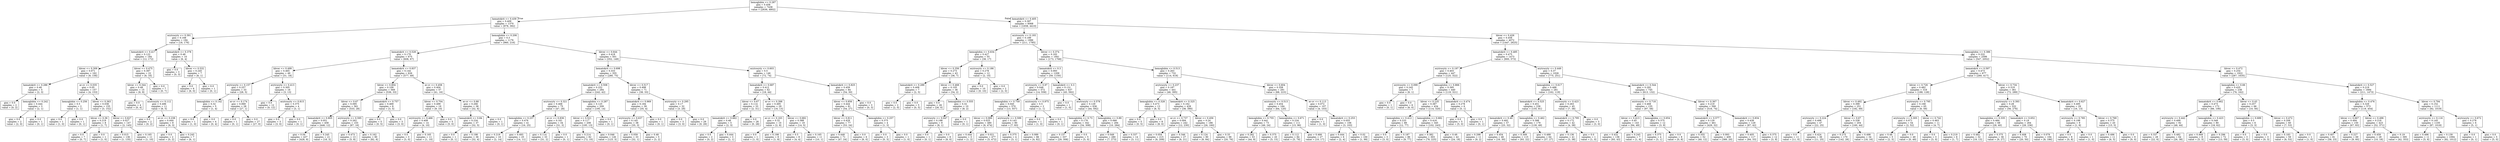 digraph Tree {
node [shape=box] ;
0 [label="hemoglobin <= 0.287\ngini = 0.458\nsamples = 7438\nvalue = [2636, 4802]"] ;
1 [label="hematokrit <= 0.439\ngini = 0.409\nsamples = 1370\nvalue = [978, 392]"] ;
0 -> 1 [labeldistance=2.5, labelangle=45, headlabel="True"] ;
2 [label="erytrocyty <= 0.391\ngini = 0.168\nsamples = 194\nvalue = [18, 176]"] ;
1 -> 2 ;
3 [label="hematokrit <= 0.417\ngini = 0.122\nsamples = 184\nvalue = [12, 172]"] ;
2 -> 3 ;
4 [label="hbver <= 0.309\ngini = 0.071\nsamples = 162\nvalue = [6, 156]"] ;
3 -> 4 ;
5 [label="hematokrit <= 0.286\ngini = 0.48\nsamples = 5\nvalue = [2, 3]"] ;
4 -> 5 ;
6 [label="gini = 0.0\nsamples = 2\nvalue = [0, 2]"] ;
5 -> 6 ;
7 [label="hemoglobin <= 0.242\ngini = 0.444\nsamples = 3\nvalue = [2, 1]"] ;
5 -> 7 ;
8 [label="gini = 0.0\nsamples = 2\nvalue = [2, 0]"] ;
7 -> 8 ;
9 [label="gini = 0.0\nsamples = 1\nvalue = [0, 1]"] ;
7 -> 9 ;
10 [label="er-cv <= 0.035\ngini = 0.05\nsamples = 157\nvalue = [4, 153]"] ;
4 -> 10 ;
11 [label="hemoglobin <= 0.256\ngini = 0.5\nsamples = 2\nvalue = [1, 1]"] ;
10 -> 11 ;
12 [label="gini = 0.0\nsamples = 1\nvalue = [1, 0]"] ;
11 -> 12 ;
13 [label="gini = 0.0\nsamples = 1\nvalue = [0, 1]"] ;
11 -> 13 ;
14 [label="hbver <= 0.363\ngini = 0.038\nsamples = 155\nvalue = [3, 152]"] ;
10 -> 14 ;
15 [label="hbver <= 0.36\ngini = 0.219\nsamples = 8\nvalue = [1, 7]"] ;
14 -> 15 ;
16 [label="gini = 0.0\nsamples = 7\nvalue = [0, 7]"] ;
15 -> 16 ;
17 [label="gini = 0.0\nsamples = 1\nvalue = [1, 0]"] ;
15 -> 17 ;
18 [label="hbver <= 0.627\ngini = 0.027\nsamples = 147\nvalue = [2, 145]"] ;
14 -> 18 ;
19 [label="gini = 0.015\nsamples = 136\nvalue = [1, 135]"] ;
18 -> 19 ;
20 [label="gini = 0.165\nsamples = 11\nvalue = [1, 10]"] ;
18 -> 20 ;
21 [label="hbver <= 0.475\ngini = 0.397\nsamples = 22\nvalue = [6, 16]"] ;
3 -> 21 ;
22 [label="hbver <= 0.344\ngini = 0.48\nsamples = 15\nvalue = [6, 9]"] ;
21 -> 22 ;
23 [label="gini = 0.0\nsamples = 4\nvalue = [0, 4]"] ;
22 -> 23 ;
24 [label="erytrocyty <= 0.112\ngini = 0.496\nsamples = 11\nvalue = [6, 5]"] ;
22 -> 24 ;
25 [label="gini = 0.0\nsamples = 2\nvalue = [0, 2]"] ;
24 -> 25 ;
26 [label="er-cv <= 0.238\ngini = 0.444\nsamples = 9\nvalue = [6, 3]"] ;
24 -> 26 ;
27 [label="gini = 0.0\nsamples = 2\nvalue = [0, 2]"] ;
26 -> 27 ;
28 [label="gini = 0.245\nsamples = 7\nvalue = [6, 1]"] ;
26 -> 28 ;
29 [label="gini = 0.0\nsamples = 7\nvalue = [0, 7]"] ;
21 -> 29 ;
30 [label="hematokrit <= 0.378\ngini = 0.48\nsamples = 10\nvalue = [6, 4]"] ;
2 -> 30 ;
31 [label="gini = 0.0\nsamples = 3\nvalue = [0, 3]"] ;
30 -> 31 ;
32 [label="hbver <= 0.532\ngini = 0.245\nsamples = 7\nvalue = [6, 1]"] ;
30 -> 32 ;
33 [label="gini = 0.0\nsamples = 6\nvalue = [6, 0]"] ;
32 -> 33 ;
34 [label="gini = 0.0\nsamples = 1\nvalue = [0, 1]"] ;
32 -> 34 ;
35 [label="hemoglobin <= 0.206\ngini = 0.3\nsamples = 1176\nvalue = [960, 216]"] ;
1 -> 35 ;
36 [label="hematokrit <= 0.528\ngini = 0.179\nsamples = 675\nvalue = [608, 67]"] ;
35 -> 36 ;
37 [label="hbver <= 0.499\ngini = 0.465\nsamples = 49\nvalue = [31, 18]"] ;
36 -> 37 ;
38 [label="erytrocyty <= 0.157\ngini = 0.257\nsamples = 33\nvalue = [28, 5]"] ;
37 -> 38 ;
39 [label="hemoglobin <= 0.142\ngini = 0.32\nsamples = 5\nvalue = [1, 4]"] ;
38 -> 39 ;
40 [label="gini = 0.0\nsamples = 1\nvalue = [1, 0]"] ;
39 -> 40 ;
41 [label="gini = 0.0\nsamples = 4\nvalue = [0, 4]"] ;
39 -> 41 ;
42 [label="er-cv <= 0.174\ngini = 0.069\nsamples = 28\nvalue = [27, 1]"] ;
38 -> 42 ;
43 [label="gini = 0.0\nsamples = 1\nvalue = [0, 1]"] ;
42 -> 43 ;
44 [label="gini = 0.0\nsamples = 27\nvalue = [27, 0]"] ;
42 -> 44 ;
45 [label="erytrocyty <= 0.413\ngini = 0.305\nsamples = 16\nvalue = [3, 13]"] ;
37 -> 45 ;
46 [label="gini = 0.0\nsamples = 12\nvalue = [0, 12]"] ;
45 -> 46 ;
47 [label="erytrocyty <= 0.815\ngini = 0.375\nsamples = 4\nvalue = [3, 1]"] ;
45 -> 47 ;
48 [label="gini = 0.0\nsamples = 3\nvalue = [3, 0]"] ;
47 -> 48 ;
49 [label="gini = 0.0\nsamples = 1\nvalue = [0, 1]"] ;
47 -> 49 ;
50 [label="hematokrit <= 0.837\ngini = 0.144\nsamples = 626\nvalue = [577, 49]"] ;
36 -> 50 ;
51 [label="hbver <= 0.804\ngini = 0.109\nsamples = 569\nvalue = [536, 33]"] ;
50 -> 51 ;
52 [label="hbver <= 0.67\ngini = 0.095\nsamples = 561\nvalue = [533, 28]"] ;
51 -> 52 ;
53 [label="hematokrit <= 0.805\ngini = 0.051\nsamples = 458\nvalue = [446, 12]"] ;
52 -> 53 ;
54 [label="gini = 0.04\nsamples = 437\nvalue = [428, 9]"] ;
53 -> 54 ;
55 [label="gini = 0.245\nsamples = 21\nvalue = [18, 3]"] ;
53 -> 55 ;
56 [label="erytrocyty <= 0.595\ngini = 0.262\nsamples = 103\nvalue = [87, 16]"] ;
52 -> 56 ;
57 [label="gini = 0.473\nsamples = 13\nvalue = [5, 8]"] ;
56 -> 57 ;
58 [label="gini = 0.162\nsamples = 90\nvalue = [82, 8]"] ;
56 -> 58 ;
59 [label="hematokrit <= 0.757\ngini = 0.469\nsamples = 8\nvalue = [3, 5]"] ;
51 -> 59 ;
60 [label="gini = 0.0\nsamples = 5\nvalue = [0, 5]"] ;
59 -> 60 ;
61 [label="gini = 0.0\nsamples = 3\nvalue = [3, 0]"] ;
59 -> 61 ;
62 [label="er-cv <= 0.458\ngini = 0.404\nsamples = 57\nvalue = [41, 16]"] ;
50 -> 62 ;
63 [label="hbver <= 0.704\ngini = 0.499\nsamples = 19\nvalue = [9, 10]"] ;
62 -> 63 ;
64 [label="erytrocyty <= 0.466\ngini = 0.408\nsamples = 14\nvalue = [4, 10]"] ;
63 -> 64 ;
65 [label="gini = 0.0\nsamples = 3\nvalue = [3, 0]"] ;
64 -> 65 ;
66 [label="gini = 0.165\nsamples = 11\nvalue = [1, 10]"] ;
64 -> 66 ;
67 [label="gini = 0.0\nsamples = 5\nvalue = [5, 0]"] ;
63 -> 67 ;
68 [label="er-cv <= 0.88\ngini = 0.266\nsamples = 38\nvalue = [32, 6]"] ;
62 -> 68 ;
69 [label="hematokrit <= 0.84\ngini = 0.234\nsamples = 37\nvalue = [32, 5]"] ;
68 -> 69 ;
70 [label="gini = 0.0\nsamples = 1\nvalue = [0, 1]"] ;
69 -> 70 ;
71 [label="gini = 0.198\nsamples = 36\nvalue = [32, 4]"] ;
69 -> 71 ;
72 [label="gini = 0.0\nsamples = 1\nvalue = [0, 1]"] ;
68 -> 72 ;
73 [label="hbver <= 0.644\ngini = 0.418\nsamples = 501\nvalue = [352, 149]"] ;
35 -> 73 ;
74 [label="hematokrit <= 0.698\ngini = 0.333\nsamples = 355\nvalue = [280, 75]"] ;
73 -> 74 ;
75 [label="hematokrit <= 0.508\ngini = 0.252\nsamples = 284\nvalue = [242, 42]"] ;
74 -> 75 ;
76 [label="erytrocyty <= 0.321\ngini = 0.468\nsamples = 75\nvalue = [47, 28]"] ;
75 -> 76 ;
77 [label="hemoglobin <= 0.237\ngini = 0.476\nsamples = 41\nvalue = [16, 25]"] ;
76 -> 77 ;
78 [label="gini = 0.219\nsamples = 16\nvalue = [2, 14]"] ;
77 -> 78 ;
79 [label="gini = 0.493\nsamples = 25\nvalue = [14, 11]"] ;
77 -> 79 ;
80 [label="er-cv <= 0.836\ngini = 0.161\nsamples = 34\nvalue = [31, 3]"] ;
76 -> 80 ;
81 [label="gini = 0.114\nsamples = 33\nvalue = [31, 2]"] ;
80 -> 81 ;
82 [label="gini = 0.0\nsamples = 1\nvalue = [0, 1]"] ;
80 -> 82 ;
83 [label="hemoglobin <= 0.287\ngini = 0.125\nsamples = 209\nvalue = [195, 14]"] ;
75 -> 83 ;
84 [label="hbver <= 0.521\ngini = 0.117\nsamples = 208\nvalue = [195, 13]"] ;
83 -> 84 ;
85 [label="gini = 0.214\nsamples = 82\nvalue = [72, 10]"] ;
84 -> 85 ;
86 [label="gini = 0.046\nsamples = 126\nvalue = [123, 3]"] ;
84 -> 86 ;
87 [label="gini = 0.0\nsamples = 1\nvalue = [0, 1]"] ;
83 -> 87 ;
88 [label="hbver <= 0.517\ngini = 0.498\nsamples = 71\nvalue = [38, 33]"] ;
74 -> 88 ;
89 [label="hematokrit <= 0.969\ngini = 0.184\nsamples = 39\nvalue = [35, 4]"] ;
88 -> 89 ;
90 [label="erytrocyty <= 0.637\ngini = 0.145\nsamples = 38\nvalue = [35, 3]"] ;
89 -> 90 ;
91 [label="gini = 0.059\nsamples = 33\nvalue = [32, 1]"] ;
90 -> 91 ;
92 [label="gini = 0.48\nsamples = 5\nvalue = [3, 2]"] ;
90 -> 92 ;
93 [label="gini = 0.0\nsamples = 1\nvalue = [0, 1]"] ;
89 -> 93 ;
94 [label="erytrocyty <= 0.295\ngini = 0.17\nsamples = 32\nvalue = [3, 29]"] ;
88 -> 94 ;
95 [label="gini = 0.0\nsamples = 3\nvalue = [3, 0]"] ;
94 -> 95 ;
96 [label="gini = 0.0\nsamples = 29\nvalue = [0, 29]"] ;
94 -> 96 ;
97 [label="erytrocyty <= 0.603\ngini = 0.5\nsamples = 146\nvalue = [72, 74]"] ;
73 -> 97 ;
98 [label="hematokrit <= 0.687\ngini = 0.412\nsamples = 62\nvalue = [18, 44]"] ;
97 -> 98 ;
99 [label="hbver <= 0.67\ngini = 0.114\nsamples = 33\nvalue = [2, 31]"] ;
98 -> 99 ;
100 [label="hematokrit <= 0.662\ngini = 0.48\nsamples = 5\nvalue = [2, 3]"] ;
99 -> 100 ;
101 [label="gini = 0.0\nsamples = 2\nvalue = [0, 2]"] ;
100 -> 101 ;
102 [label="gini = 0.444\nsamples = 3\nvalue = [2, 1]"] ;
100 -> 102 ;
103 [label="gini = 0.0\nsamples = 28\nvalue = [0, 28]"] ;
99 -> 103 ;
104 [label="er-cv <= 0.398\ngini = 0.495\nsamples = 29\nvalue = [16, 13]"] ;
98 -> 104 ;
105 [label="er-cv <= 0.163\ngini = 0.32\nsamples = 10\nvalue = [2, 8]"] ;
104 -> 105 ;
106 [label="gini = 0.0\nsamples = 1\nvalue = [1, 0]"] ;
105 -> 106 ;
107 [label="gini = 0.198\nsamples = 9\nvalue = [1, 8]"] ;
105 -> 107 ;
108 [label="hbver <= 0.682\ngini = 0.388\nsamples = 19\nvalue = [14, 5]"] ;
104 -> 108 ;
109 [label="gini = 0.5\nsamples = 8\nvalue = [4, 4]"] ;
108 -> 109 ;
110 [label="gini = 0.165\nsamples = 11\nvalue = [10, 1]"] ;
108 -> 110 ;
111 [label="hematokrit <= 0.825\ngini = 0.459\nsamples = 84\nvalue = [54, 30]"] ;
97 -> 111 ;
112 [label="hbver <= 0.856\ngini = 0.444\nsamples = 81\nvalue = [54, 27]"] ;
111 -> 112 ;
113 [label="hbver <= 0.811\ngini = 0.429\nsamples = 77\nvalue = [53, 24]"] ;
112 -> 113 ;
114 [label="gini = 0.448\nsamples = 71\nvalue = [47, 24]"] ;
113 -> 114 ;
115 [label="gini = 0.0\nsamples = 6\nvalue = [6, 0]"] ;
113 -> 115 ;
116 [label="hemoglobin <= 0.257\ngini = 0.375\nsamples = 4\nvalue = [1, 3]"] ;
112 -> 116 ;
117 [label="gini = 0.0\nsamples = 3\nvalue = [0, 3]"] ;
116 -> 117 ;
118 [label="gini = 0.0\nsamples = 1\nvalue = [1, 0]"] ;
116 -> 118 ;
119 [label="gini = 0.0\nsamples = 3\nvalue = [0, 3]"] ;
111 -> 119 ;
120 [label="hematokrit <= 0.405\ngini = 0.397\nsamples = 6068\nvalue = [1658, 4410]"] ;
0 -> 120 [labeldistance=2.5, labelangle=-45, headlabel="False"] ;
121 [label="erytrocyty <= 0.193\ngini = 0.189\nsamples = 1996\nvalue = [211, 1785]"] ;
120 -> 121 ;
122 [label="hemoglobin <= 0.634\ngini = 0.427\nsamples = 55\nvalue = [38, 17]"] ;
121 -> 122 ;
123 [label="hbver <= 0.356\ngini = 0.273\nsamples = 43\nvalue = [36, 7]"] ;
122 -> 123 ;
124 [label="hematokrit <= 0.289\ngini = 0.408\nsamples = 7\nvalue = [2, 5]"] ;
123 -> 124 ;
125 [label="gini = 0.0\nsamples = 2\nvalue = [2, 0]"] ;
124 -> 125 ;
126 [label="gini = 0.0\nsamples = 5\nvalue = [0, 5]"] ;
124 -> 126 ;
127 [label="hbver <= 0.468\ngini = 0.105\nsamples = 36\nvalue = [34, 2]"] ;
123 -> 127 ;
128 [label="gini = 0.0\nsamples = 26\nvalue = [26, 0]"] ;
127 -> 128 ;
129 [label="hemoglobin <= 0.555\ngini = 0.32\nsamples = 10\nvalue = [8, 2]"] ;
127 -> 129 ;
130 [label="erytrocyty <= 0.047\ngini = 0.198\nsamples = 9\nvalue = [8, 1]"] ;
129 -> 130 ;
131 [label="gini = 0.0\nsamples = 1\nvalue = [0, 1]"] ;
130 -> 131 ;
132 [label="gini = 0.0\nsamples = 8\nvalue = [8, 0]"] ;
130 -> 132 ;
133 [label="gini = 0.0\nsamples = 1\nvalue = [0, 1]"] ;
129 -> 133 ;
134 [label="erytrocyty <= 0.186\ngini = 0.278\nsamples = 12\nvalue = [2, 10]"] ;
122 -> 134 ;
135 [label="gini = 0.0\nsamples = 10\nvalue = [0, 10]"] ;
134 -> 135 ;
136 [label="gini = 0.0\nsamples = 2\nvalue = [2, 0]"] ;
134 -> 136 ;
137 [label="hbver <= 0.374\ngini = 0.162\nsamples = 1941\nvalue = [173, 1768]"] ;
121 -> 137 ;
138 [label="hematokrit <= 0.3\ngini = 0.093\nsamples = 1209\nvalue = [59, 1150]"] ;
137 -> 138 ;
139 [label="erytrocyty <= 0.97\ngini = 0.048\nsamples = 572\nvalue = [14, 558]"] ;
138 -> 139 ;
140 [label="hemoglobin <= 0.759\ngini = 0.045\nsamples = 570\nvalue = [13, 557]"] ;
139 -> 140 ;
141 [label="hbver <= 0.089\ngini = 0.025\nsamples = 480\nvalue = [6, 474]"] ;
140 -> 141 ;
142 [label="gini = 0.444\nsamples = 3\nvalue = [1, 2]"] ;
141 -> 142 ;
143 [label="gini = 0.021\nsamples = 477\nvalue = [5, 472]"] ;
141 -> 143 ;
144 [label="erytrocyty <= 0.599\ngini = 0.143\nsamples = 90\nvalue = [7, 83]"] ;
140 -> 144 ;
145 [label="gini = 0.375\nsamples = 4\nvalue = [3, 1]"] ;
144 -> 145 ;
146 [label="gini = 0.089\nsamples = 86\nvalue = [4, 82]"] ;
144 -> 146 ;
147 [label="erytrocyty <= 0.975\ngini = 0.5\nsamples = 2\nvalue = [1, 1]"] ;
139 -> 147 ;
148 [label="gini = 0.0\nsamples = 1\nvalue = [1, 0]"] ;
147 -> 148 ;
149 [label="gini = 0.0\nsamples = 1\nvalue = [0, 1]"] ;
147 -> 149 ;
150 [label="hematokrit <= 0.3\ngini = 0.131\nsamples = 637\nvalue = [45, 592]"] ;
138 -> 150 ;
151 [label="gini = 0.0\nsamples = 1\nvalue = [1, 0]"] ;
150 -> 151 ;
152 [label="erytrocyty <= 0.578\ngini = 0.129\nsamples = 636\nvalue = [44, 592]"] ;
150 -> 152 ;
153 [label="hemoglobin <= 0.73\ngini = 0.179\nsamples = 342\nvalue = [34, 308]"] ;
152 -> 153 ;
154 [label="gini = 0.157\nsamples = 337\nvalue = [29, 308]"] ;
153 -> 154 ;
155 [label="gini = 0.0\nsamples = 5\nvalue = [5, 0]"] ;
153 -> 155 ;
156 [label="hemoglobin <= 0.89\ngini = 0.066\nsamples = 294\nvalue = [10, 284]"] ;
152 -> 156 ;
157 [label="gini = 0.049\nsamples = 280\nvalue = [7, 273]"] ;
156 -> 157 ;
158 [label="gini = 0.337\nsamples = 14\nvalue = [3, 11]"] ;
156 -> 158 ;
159 [label="hemoglobin <= 0.513\ngini = 0.263\nsamples = 732\nvalue = [114, 618]"] ;
137 -> 159 ;
160 [label="erytrocyty <= 0.237\ngini = 0.187\nsamples = 441\nvalue = [46, 395]"] ;
159 -> 160 ;
161 [label="hemoglobin <= 0.328\ngini = 0.473\nsamples = 13\nvalue = [8, 5]"] ;
160 -> 161 ;
162 [label="gini = 0.0\nsamples = 5\nvalue = [0, 5]"] ;
161 -> 162 ;
163 [label="gini = 0.0\nsamples = 8\nvalue = [8, 0]"] ;
161 -> 163 ;
164 [label="hematokrit <= 0.325\ngini = 0.162\nsamples = 428\nvalue = [38, 390]"] ;
160 -> 164 ;
165 [label="er-cv <= 0.737\ngini = 0.094\nsamples = 242\nvalue = [12, 230]"] ;
164 -> 165 ;
166 [label="gini = 0.054\nsamples = 215\nvalue = [6, 209]"] ;
165 -> 166 ;
167 [label="gini = 0.346\nsamples = 27\nvalue = [6, 21]"] ;
165 -> 167 ;
168 [label="hbver <= 0.456\ngini = 0.24\nsamples = 186\nvalue = [26, 160]"] ;
164 -> 168 ;
169 [label="gini = 0.124\nsamples = 90\nvalue = [6, 84]"] ;
168 -> 169 ;
170 [label="gini = 0.33\nsamples = 96\nvalue = [20, 76]"] ;
168 -> 170 ;
171 [label="hbver <= 0.604\ngini = 0.358\nsamples = 291\nvalue = [68, 223]"] ;
159 -> 171 ;
172 [label="erytrocyty <= 0.513\ngini = 0.454\nsamples = 184\nvalue = [64, 120]"] ;
171 -> 172 ;
173 [label="hemoglobin <= 0.755\ngini = 0.441\nsamples = 73\nvalue = [49, 24]"] ;
172 -> 173 ;
174 [label="gini = 0.282\nsamples = 53\nvalue = [44, 9]"] ;
173 -> 174 ;
175 [label="gini = 0.375\nsamples = 20\nvalue = [5, 15]"] ;
173 -> 175 ;
176 [label="hemoglobin <= 0.671\ngini = 0.234\nsamples = 111\nvalue = [15, 96]"] ;
172 -> 176 ;
177 [label="gini = 0.112\nsamples = 84\nvalue = [5, 79]"] ;
176 -> 177 ;
178 [label="gini = 0.466\nsamples = 27\nvalue = [10, 17]"] ;
176 -> 178 ;
179 [label="er-cv <= 0.113\ngini = 0.072\nsamples = 107\nvalue = [4, 103]"] ;
171 -> 179 ;
180 [label="gini = 0.0\nsamples = 1\nvalue = [1, 0]"] ;
179 -> 180 ;
181 [label="hematokrit <= 0.253\ngini = 0.055\nsamples = 106\nvalue = [3, 103]"] ;
179 -> 181 ;
182 [label="gini = 0.444\nsamples = 6\nvalue = [2, 4]"] ;
181 -> 182 ;
183 [label="gini = 0.02\nsamples = 100\nvalue = [1, 99]"] ;
181 -> 183 ;
184 [label="hbver <= 0.426\ngini = 0.458\nsamples = 4072\nvalue = [1447, 2625]"] ;
120 -> 184 ;
185 [label="hematokrit <= 0.485\ngini = 0.475\nsamples = 1473\nvalue = [900, 573]"] ;
184 -> 185 ;
186 [label="erytrocyty <= 0.197\ngini = 0.403\nsamples = 447\nvalue = [125, 322]"] ;
185 -> 186 ;
187 [label="erytrocyty <= 0.099\ngini = 0.245\nsamples = 7\nvalue = [6, 1]"] ;
186 -> 187 ;
188 [label="gini = 0.0\nsamples = 1\nvalue = [0, 1]"] ;
187 -> 188 ;
189 [label="gini = 0.0\nsamples = 6\nvalue = [6, 0]"] ;
187 -> 189 ;
190 [label="hemoglobin <= 0.866\ngini = 0.395\nsamples = 440\nvalue = [119, 321]"] ;
186 -> 190 ;
191 [label="hbver <= 0.235\ngini = 0.387\nsamples = 434\nvalue = [114, 320]"] ;
190 -> 191 ;
192 [label="hemoglobin <= 0.412\ngini = 0.233\nsamples = 89\nvalue = [12, 77]"] ;
191 -> 192 ;
193 [label="gini = 0.0\nsamples = 3\nvalue = [3, 0]"] ;
192 -> 193 ;
194 [label="gini = 0.187\nsamples = 86\nvalue = [9, 77]"] ;
192 -> 194 ;
195 [label="hemoglobin <= 0.682\ngini = 0.416\nsamples = 345\nvalue = [102, 243]"] ;
191 -> 195 ;
196 [label="gini = 0.382\nsamples = 303\nvalue = [78, 225]"] ;
195 -> 196 ;
197 [label="gini = 0.49\nsamples = 42\nvalue = [24, 18]"] ;
195 -> 197 ;
198 [label="hematokrit <= 0.474\ngini = 0.278\nsamples = 6\nvalue = [5, 1]"] ;
190 -> 198 ;
199 [label="gini = 0.0\nsamples = 5\nvalue = [5, 0]"] ;
198 -> 199 ;
200 [label="gini = 0.0\nsamples = 1\nvalue = [0, 1]"] ;
198 -> 200 ;
201 [label="erytrocyty <= 0.449\ngini = 0.37\nsamples = 1026\nvalue = [775, 251]"] ;
185 -> 201 ;
202 [label="hemoglobin <= 0.617\ngini = 0.488\nsamples = 281\nvalue = [162, 119]"] ;
201 -> 202 ;
203 [label="hematokrit <= 0.525\ngini = 0.451\nsamples = 236\nvalue = [155, 81]"] ;
202 -> 203 ;
204 [label="hematokrit <= 0.49\ngini = 0.492\nsamples = 57\nvalue = [25, 32]"] ;
203 -> 204 ;
205 [label="gini = 0.298\nsamples = 11\nvalue = [9, 2]"] ;
204 -> 205 ;
206 [label="gini = 0.454\nsamples = 46\nvalue = [16, 30]"] ;
204 -> 206 ;
207 [label="hemoglobin <= 0.462\ngini = 0.398\nsamples = 179\nvalue = [130, 49]"] ;
203 -> 207 ;
208 [label="gini = 0.309\nsamples = 115\nvalue = [93, 22]"] ;
207 -> 208 ;
209 [label="gini = 0.488\nsamples = 64\nvalue = [37, 27]"] ;
207 -> 209 ;
210 [label="erytrocyty <= 0.423\ngini = 0.263\nsamples = 45\nvalue = [7, 38]"] ;
202 -> 210 ;
211 [label="hematokrit <= 0.795\ngini = 0.172\nsamples = 42\nvalue = [4, 38]"] ;
210 -> 211 ;
212 [label="gini = 0.136\nsamples = 41\nvalue = [3, 38]"] ;
211 -> 212 ;
213 [label="gini = 0.0\nsamples = 1\nvalue = [1, 0]"] ;
211 -> 213 ;
214 [label="gini = 0.0\nsamples = 3\nvalue = [3, 0]"] ;
210 -> 214 ;
215 [label="hematokrit <= 0.544\ngini = 0.292\nsamples = 745\nvalue = [613, 132]"] ;
201 -> 215 ;
216 [label="erytrocyty <= 0.718\ngini = 0.468\nsamples = 155\nvalue = [97, 58]"] ;
215 -> 216 ;
217 [label="hbver <= 0.413\ngini = 0.45\nsamples = 143\nvalue = [94, 49]"] ;
216 -> 217 ;
218 [label="gini = 0.432\nsamples = 136\nvalue = [93, 43]"] ;
217 -> 218 ;
219 [label="gini = 0.245\nsamples = 7\nvalue = [1, 6]"] ;
217 -> 219 ;
220 [label="hemoglobin <= 0.654\ngini = 0.375\nsamples = 12\nvalue = [3, 9]"] ;
216 -> 220 ;
221 [label="gini = 0.375\nsamples = 4\nvalue = [3, 1]"] ;
220 -> 221 ;
222 [label="gini = 0.0\nsamples = 8\nvalue = [0, 8]"] ;
220 -> 222 ;
223 [label="hbver <= 0.367\ngini = 0.219\nsamples = 590\nvalue = [516, 74]"] ;
215 -> 223 ;
224 [label="hematokrit <= 0.577\ngini = 0.129\nsamples = 461\nvalue = [429, 32]"] ;
223 -> 224 ;
225 [label="gini = 0.355\nsamples = 52\nvalue = [40, 12]"] ;
224 -> 225 ;
226 [label="gini = 0.093\nsamples = 409\nvalue = [389, 20]"] ;
224 -> 226 ;
227 [label="hematokrit <= 0.834\ngini = 0.439\nsamples = 129\nvalue = [87, 42]"] ;
223 -> 227 ;
228 [label="gini = 0.405\nsamples = 117\nvalue = [84, 33]"] ;
227 -> 228 ;
229 [label="gini = 0.375\nsamples = 12\nvalue = [3, 9]"] ;
227 -> 229 ;
230 [label="hemoglobin <= 0.386\ngini = 0.332\nsamples = 2599\nvalue = [547, 2052]"] ;
184 -> 230 ;
231 [label="hematokrit <= 0.597\ngini = 0.473\nsamples = 677\nvalue = [260, 417]"] ;
230 -> 231 ;
232 [label="hbver <= 0.726\ngini = 0.482\nsamples = 316\nvalue = [188, 128]"] ;
231 -> 232 ;
233 [label="hbver <= 0.492\ngini = 0.399\nsamples = 251\nvalue = [182, 69]"] ;
232 -> 233 ;
234 [label="erytrocyty <= 0.224\ngini = 0.498\nsamples = 47\nvalue = [22, 25]"] ;
233 -> 234 ;
235 [label="gini = 0.0\nsamples = 11\nvalue = [11, 0]"] ;
234 -> 235 ;
236 [label="gini = 0.424\nsamples = 36\nvalue = [11, 25]"] ;
234 -> 236 ;
237 [label="hbver <= 0.67\ngini = 0.338\nsamples = 204\nvalue = [160, 44]"] ;
233 -> 237 ;
238 [label="gini = 0.275\nsamples = 170\nvalue = [142, 28]"] ;
237 -> 238 ;
239 [label="gini = 0.498\nsamples = 34\nvalue = [18, 16]"] ;
237 -> 239 ;
240 [label="erytrocyty <= 0.795\ngini = 0.168\nsamples = 65\nvalue = [6, 59]"] ;
232 -> 240 ;
241 [label="erytrocyty <= 0.305\ngini = 0.071\nsamples = 54\nvalue = [2, 52]"] ;
240 -> 241 ;
242 [label="gini = 0.48\nsamples = 5\nvalue = [2, 3]"] ;
241 -> 242 ;
243 [label="gini = 0.0\nsamples = 49\nvalue = [0, 49]"] ;
241 -> 243 ;
244 [label="hbver <= 0.742\ngini = 0.463\nsamples = 11\nvalue = [4, 7]"] ;
240 -> 244 ;
245 [label="gini = 0.0\nsamples = 3\nvalue = [3, 0]"] ;
244 -> 245 ;
246 [label="gini = 0.219\nsamples = 8\nvalue = [1, 7]"] ;
244 -> 246 ;
247 [label="hbver <= 0.734\ngini = 0.319\nsamples = 361\nvalue = [72, 289]"] ;
231 -> 247 ;
248 [label="erytrocyty <= 0.393\ngini = 0.28\nsamples = 332\nvalue = [56, 276]"] ;
247 -> 248 ;
249 [label="hemoglobin <= 0.335\ngini = 0.484\nsamples = 68\nvalue = [28, 40]"] ;
248 -> 249 ;
250 [label="gini = 0.482\nsamples = 32\nvalue = [19, 13]"] ;
249 -> 250 ;
251 [label="gini = 0.375\nsamples = 36\nvalue = [9, 27]"] ;
249 -> 251 ;
252 [label="hematokrit <= 0.652\ngini = 0.19\nsamples = 264\nvalue = [28, 236]"] ;
248 -> 252 ;
253 [label="gini = 0.408\nsamples = 70\nvalue = [20, 50]"] ;
252 -> 253 ;
254 [label="gini = 0.079\nsamples = 194\nvalue = [8, 186]"] ;
252 -> 254 ;
255 [label="hematokrit <= 0.627\ngini = 0.495\nsamples = 29\nvalue = [16, 13]"] ;
247 -> 255 ;
256 [label="erytrocyty <= 0.785\ngini = 0.198\nsamples = 9\nvalue = [1, 8]"] ;
255 -> 256 ;
257 [label="gini = 0.0\nsamples = 8\nvalue = [0, 8]"] ;
256 -> 257 ;
258 [label="gini = 0.0\nsamples = 1\nvalue = [1, 0]"] ;
256 -> 258 ;
259 [label="hbver <= 0.769\ngini = 0.375\nsamples = 20\nvalue = [15, 5]"] ;
255 -> 259 ;
260 [label="gini = 0.496\nsamples = 11\nvalue = [6, 5]"] ;
259 -> 260 ;
261 [label="gini = 0.0\nsamples = 9\nvalue = [9, 0]"] ;
259 -> 261 ;
262 [label="hbver <= 0.472\ngini = 0.254\nsamples = 1922\nvalue = [287, 1635]"] ;
230 -> 262 ;
263 [label="hemoglobin <= 0.66\ngini = 0.435\nsamples = 238\nvalue = [76, 162]"] ;
262 -> 263 ;
264 [label="hematokrit <= 0.662\ngini = 0.473\nsamples = 172\nvalue = [66, 106]"] ;
263 -> 264 ;
265 [label="erytrocyty <= 0.442\ngini = 0.499\nsamples = 92\nvalue = [48, 44]"] ;
264 -> 265 ;
266 [label="gini = 0.337\nsamples = 28\nvalue = [22, 6]"] ;
265 -> 266 ;
267 [label="gini = 0.482\nsamples = 64\nvalue = [26, 38]"] ;
265 -> 267 ;
268 [label="hemoglobin <= 0.423\ngini = 0.349\nsamples = 80\nvalue = [18, 62]"] ;
264 -> 268 ;
269 [label="gini = 0.469\nsamples = 8\nvalue = [5, 3]"] ;
268 -> 269 ;
270 [label="gini = 0.296\nsamples = 72\nvalue = [13, 59]"] ;
268 -> 270 ;
271 [label="hbver <= 0.43\ngini = 0.257\nsamples = 66\nvalue = [10, 56]"] ;
263 -> 271 ;
272 [label="hemoglobin <= 0.689\ngini = 0.5\nsamples = 6\nvalue = [3, 3]"] ;
271 -> 272 ;
273 [label="gini = 0.0\nsamples = 3\nvalue = [3, 0]"] ;
272 -> 273 ;
274 [label="gini = 0.0\nsamples = 3\nvalue = [0, 3]"] ;
272 -> 274 ;
275 [label="hbver <= 0.472\ngini = 0.206\nsamples = 60\nvalue = [7, 53]"] ;
271 -> 275 ;
276 [label="gini = 0.183\nsamples = 59\nvalue = [6, 53]"] ;
275 -> 276 ;
277 [label="gini = 0.0\nsamples = 1\nvalue = [1, 0]"] ;
275 -> 277 ;
278 [label="hematokrit <= 0.527\ngini = 0.219\nsamples = 1684\nvalue = [211, 1473]"] ;
262 -> 278 ;
279 [label="hemoglobin <= 0.476\ngini = 0.329\nsamples = 573\nvalue = [119, 454]"] ;
278 -> 279 ;
280 [label="hbver <= 0.667\ngini = 0.494\nsamples = 150\nvalue = [67, 83]"] ;
279 -> 280 ;
281 [label="gini = 0.407\nsamples = 81\nvalue = [58, 23]"] ;
280 -> 281 ;
282 [label="gini = 0.227\nsamples = 69\nvalue = [9, 60]"] ;
280 -> 282 ;
283 [label="hbver <= 0.496\ngini = 0.216\nsamples = 423\nvalue = [52, 371]"] ;
279 -> 283 ;
284 [label="gini = 0.459\nsamples = 28\nvalue = [10, 18]"] ;
283 -> 284 ;
285 [label="gini = 0.19\nsamples = 395\nvalue = [42, 353]"] ;
283 -> 285 ;
286 [label="hbver <= 0.794\ngini = 0.152\nsamples = 1111\nvalue = [92, 1019]"] ;
278 -> 286 ;
287 [label="erytrocyty <= 0.116\ngini = 0.145\nsamples = 1105\nvalue = [87, 1018]"] ;
286 -> 287 ;
288 [label="gini = 0.496\nsamples = 11\nvalue = [5, 6]"] ;
287 -> 288 ;
289 [label="gini = 0.139\nsamples = 1094\nvalue = [82, 1012]"] ;
287 -> 289 ;
290 [label="erytrocyty <= 0.672\ngini = 0.278\nsamples = 6\nvalue = [5, 1]"] ;
286 -> 290 ;
291 [label="gini = 0.0\nsamples = 1\nvalue = [0, 1]"] ;
290 -> 291 ;
292 [label="gini = 0.0\nsamples = 5\nvalue = [5, 0]"] ;
290 -> 292 ;
}